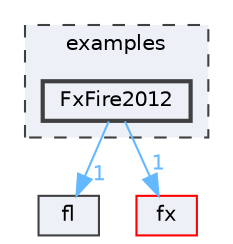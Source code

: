 digraph "/home/runner/work/FastLED/FastLED/examples/FxFire2012"
{
 // INTERACTIVE_SVG=YES
 // LATEX_PDF_SIZE
  bgcolor="transparent";
  edge [fontname=Helvetica,fontsize=10,labelfontname=Helvetica,labelfontsize=10];
  node [fontname=Helvetica,fontsize=10,shape=box,height=0.2,width=0.4];
  compound=true
  subgraph clusterdir_d28a4824dc47e487b107a5db32ef43c4 {
    graph [ bgcolor="#edf0f7", pencolor="grey25", label="examples", fontname=Helvetica,fontsize=10 style="filled,dashed", URL="dir_d28a4824dc47e487b107a5db32ef43c4.html",tooltip=""]
  dir_c6d84a396416ba89ee9a9ef096630ab7 [label="FxFire2012", fillcolor="#edf0f7", color="grey25", style="filled,bold", URL="dir_c6d84a396416ba89ee9a9ef096630ab7.html",tooltip=""];
  }
  dir_4d1829fa9bd13d7db71e765b2707b248 [label="fl", fillcolor="#edf0f7", color="grey25", style="filled", URL="dir_4d1829fa9bd13d7db71e765b2707b248.html",tooltip=""];
  dir_acbb946b833f21b16ec30aa21c4c3a72 [label="fx", fillcolor="#edf0f7", color="red", style="filled", URL="dir_acbb946b833f21b16ec30aa21c4c3a72.html",tooltip=""];
  dir_c6d84a396416ba89ee9a9ef096630ab7->dir_4d1829fa9bd13d7db71e765b2707b248 [headlabel="1", labeldistance=1.5 headhref="dir_000048_000042.html" href="dir_000048_000042.html" color="steelblue1" fontcolor="steelblue1"];
  dir_c6d84a396416ba89ee9a9ef096630ab7->dir_acbb946b833f21b16ec30aa21c4c3a72 [headlabel="1", labeldistance=1.5 headhref="dir_000048_000044.html" href="dir_000048_000044.html" color="steelblue1" fontcolor="steelblue1"];
}
